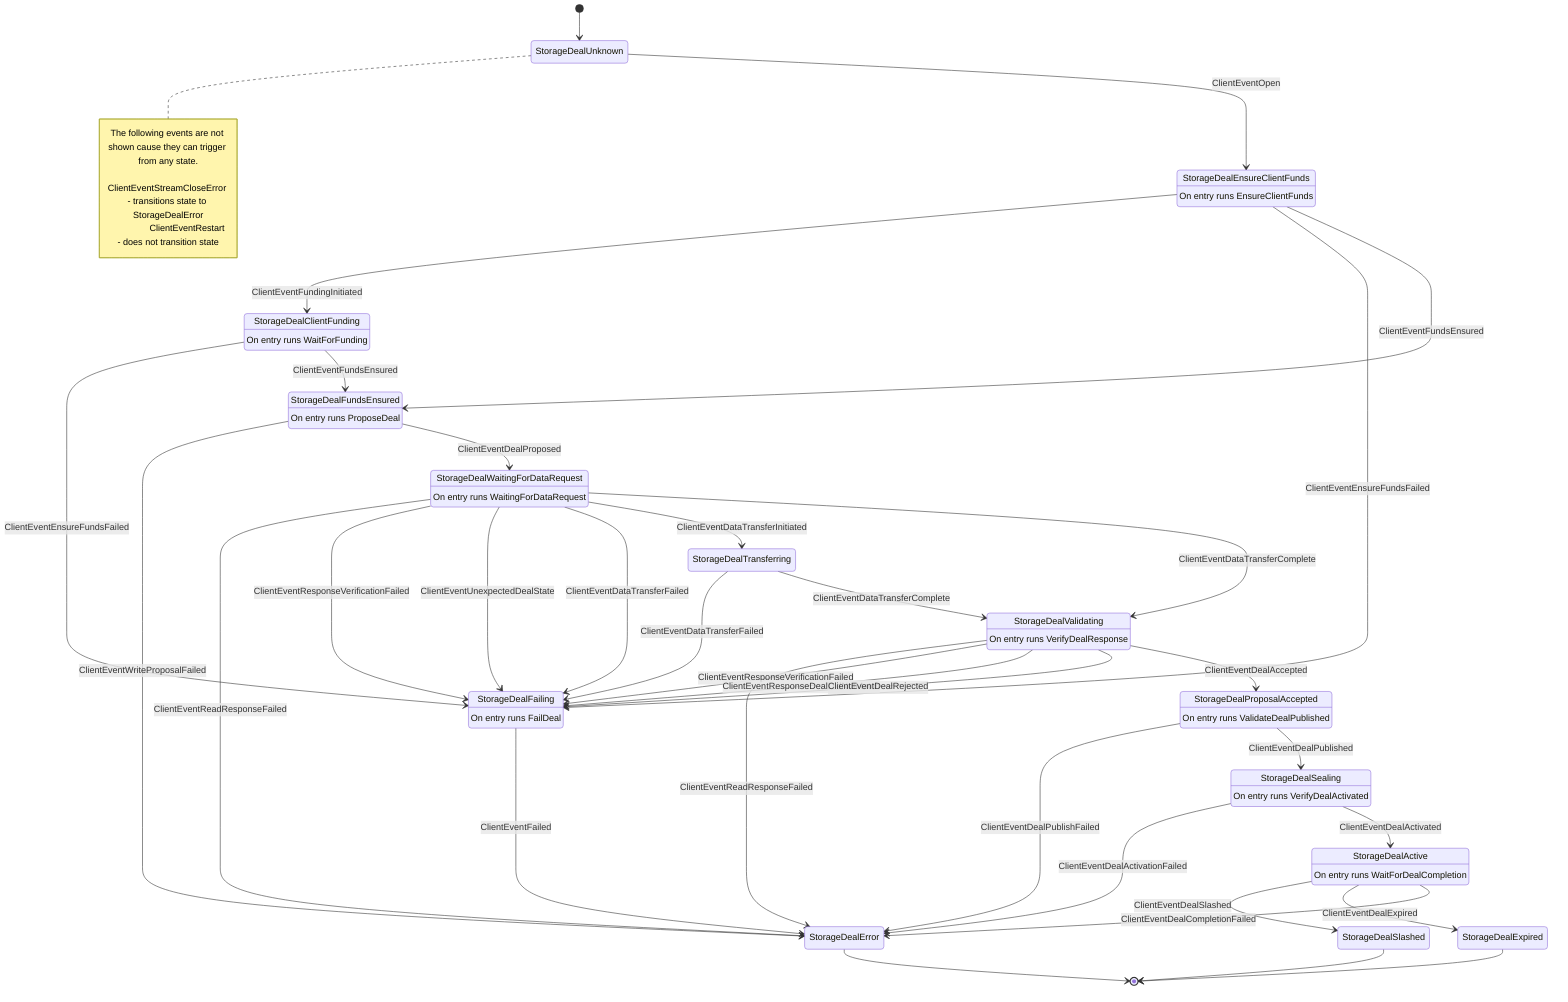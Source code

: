 stateDiagram-v2
	state "StorageDealUnknown" as 0
	state "StorageDealProposalAccepted" as 3
	state "StorageDealSealing" as 5
	state "StorageDealActive" as 6
	state "StorageDealExpired" as 7
	state "StorageDealSlashed" as 8
	state "StorageDealFailing" as 9
	state "StorageDealFundsEnsured" as 11
	state "StorageDealWaitingForDataRequest" as 12
	state "StorageDealValidating" as 13
	state "StorageDealTransferring" as 15
	state "StorageDealEnsureClientFunds" as 19
	state "StorageDealClientFunding" as 21
	state "StorageDealError" as 24
	3 : On entry runs ValidateDealPublished
	5 : On entry runs VerifyDealActivated
	6 : On entry runs WaitForDealCompletion
	9 : On entry runs FailDeal
	11 : On entry runs ProposeDeal
	12 : On entry runs WaitingForDataRequest
	13 : On entry runs VerifyDealResponse
	19 : On entry runs EnsureClientFunds
	21 : On entry runs WaitForFunding
	[*] --> 0
	note right of 0
		The following events are not shown cause they can trigger from any state.

		ClientEventStreamCloseError - transitions state to StorageDealError
		ClientEventRestart - does not transition state
	end note
	0 --> 19 : ClientEventOpen
	19 --> 21 : ClientEventFundingInitiated
	19 --> 9 : ClientEventEnsureFundsFailed
	21 --> 9 : ClientEventEnsureFundsFailed
	19 --> 11 : ClientEventFundsEnsured
	21 --> 11 : ClientEventFundsEnsured
	11 --> 24 : ClientEventWriteProposalFailed
	11 --> 12 : ClientEventDealProposed
	12 --> 24 : ClientEventReadResponseFailed
	13 --> 24 : ClientEventReadResponseFailed
	12 --> 9 : ClientEventResponseVerificationFailed
	13 --> 9 : ClientEventResponseVerificationFailed
	12 --> 9 : ClientEventUnexpectedDealState
	12 --> 9 : ClientEventDataTransferFailed
	15 --> 9 : ClientEventDataTransferFailed
	12 --> 15 : ClientEventDataTransferInitiated
	12 --> 13 : ClientEventDataTransferComplete
	15 --> 13 : ClientEventDataTransferComplete
	13 --> 9 : ClientEventResponseDealDidNotMatch
	13 --> 9 : ClientEventDealRejected
	13 --> 3 : ClientEventDealAccepted
	3 --> 24 : ClientEventDealPublishFailed
	3 --> 5 : ClientEventDealPublished
	5 --> 24 : ClientEventDealActivationFailed
	5 --> 6 : ClientEventDealActivated
	6 --> 8 : ClientEventDealSlashed
	6 --> 7 : ClientEventDealExpired
	6 --> 24 : ClientEventDealCompletionFailed
	9 --> 24 : ClientEventFailed
	8 --> [*]
	7 --> [*]
	24 --> [*]